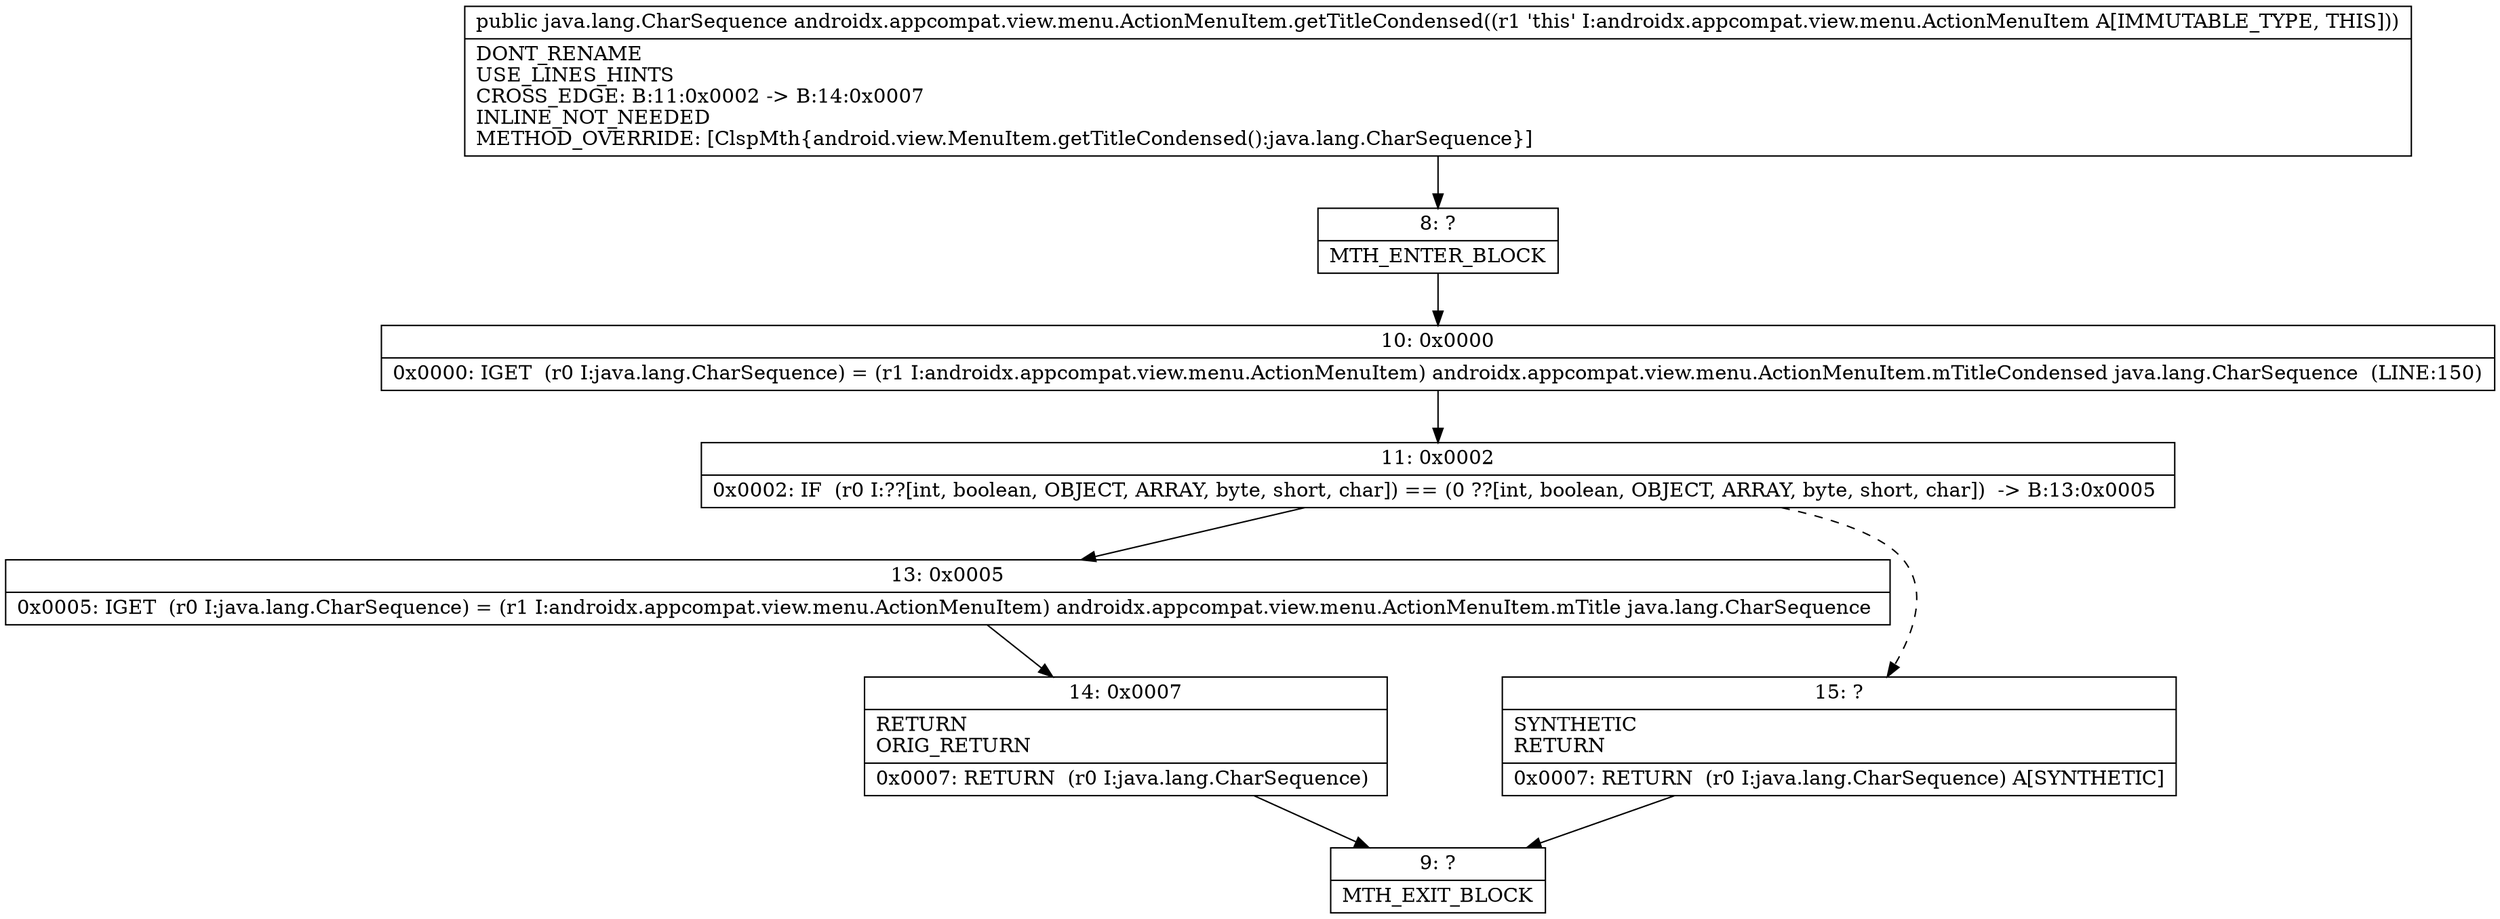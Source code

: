 digraph "CFG forandroidx.appcompat.view.menu.ActionMenuItem.getTitleCondensed()Ljava\/lang\/CharSequence;" {
Node_8 [shape=record,label="{8\:\ ?|MTH_ENTER_BLOCK\l}"];
Node_10 [shape=record,label="{10\:\ 0x0000|0x0000: IGET  (r0 I:java.lang.CharSequence) = (r1 I:androidx.appcompat.view.menu.ActionMenuItem) androidx.appcompat.view.menu.ActionMenuItem.mTitleCondensed java.lang.CharSequence  (LINE:150)\l}"];
Node_11 [shape=record,label="{11\:\ 0x0002|0x0002: IF  (r0 I:??[int, boolean, OBJECT, ARRAY, byte, short, char]) == (0 ??[int, boolean, OBJECT, ARRAY, byte, short, char])  \-\> B:13:0x0005 \l}"];
Node_13 [shape=record,label="{13\:\ 0x0005|0x0005: IGET  (r0 I:java.lang.CharSequence) = (r1 I:androidx.appcompat.view.menu.ActionMenuItem) androidx.appcompat.view.menu.ActionMenuItem.mTitle java.lang.CharSequence \l}"];
Node_14 [shape=record,label="{14\:\ 0x0007|RETURN\lORIG_RETURN\l|0x0007: RETURN  (r0 I:java.lang.CharSequence) \l}"];
Node_9 [shape=record,label="{9\:\ ?|MTH_EXIT_BLOCK\l}"];
Node_15 [shape=record,label="{15\:\ ?|SYNTHETIC\lRETURN\l|0x0007: RETURN  (r0 I:java.lang.CharSequence) A[SYNTHETIC]\l}"];
MethodNode[shape=record,label="{public java.lang.CharSequence androidx.appcompat.view.menu.ActionMenuItem.getTitleCondensed((r1 'this' I:androidx.appcompat.view.menu.ActionMenuItem A[IMMUTABLE_TYPE, THIS]))  | DONT_RENAME\lUSE_LINES_HINTS\lCROSS_EDGE: B:11:0x0002 \-\> B:14:0x0007\lINLINE_NOT_NEEDED\lMETHOD_OVERRIDE: [ClspMth\{android.view.MenuItem.getTitleCondensed():java.lang.CharSequence\}]\l}"];
MethodNode -> Node_8;Node_8 -> Node_10;
Node_10 -> Node_11;
Node_11 -> Node_13;
Node_11 -> Node_15[style=dashed];
Node_13 -> Node_14;
Node_14 -> Node_9;
Node_15 -> Node_9;
}

